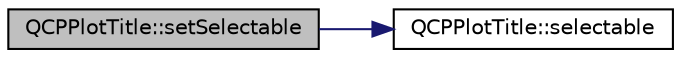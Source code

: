 digraph "QCPPlotTitle::setSelectable"
{
  edge [fontname="Helvetica",fontsize="10",labelfontname="Helvetica",labelfontsize="10"];
  node [fontname="Helvetica",fontsize="10",shape=record];
  rankdir="LR";
  Node1 [label="QCPPlotTitle::setSelectable",height=0.2,width=0.4,color="black", fillcolor="grey75", style="filled", fontcolor="black"];
  Node1 -> Node2 [color="midnightblue",fontsize="10",style="solid",fontname="Helvetica"];
  Node2 [label="QCPPlotTitle::selectable",height=0.2,width=0.4,color="black", fillcolor="white", style="filled",URL="$class_q_c_p_plot_title.html#a8d75c7cbcf2049c9512a3335d6f11416"];
}
